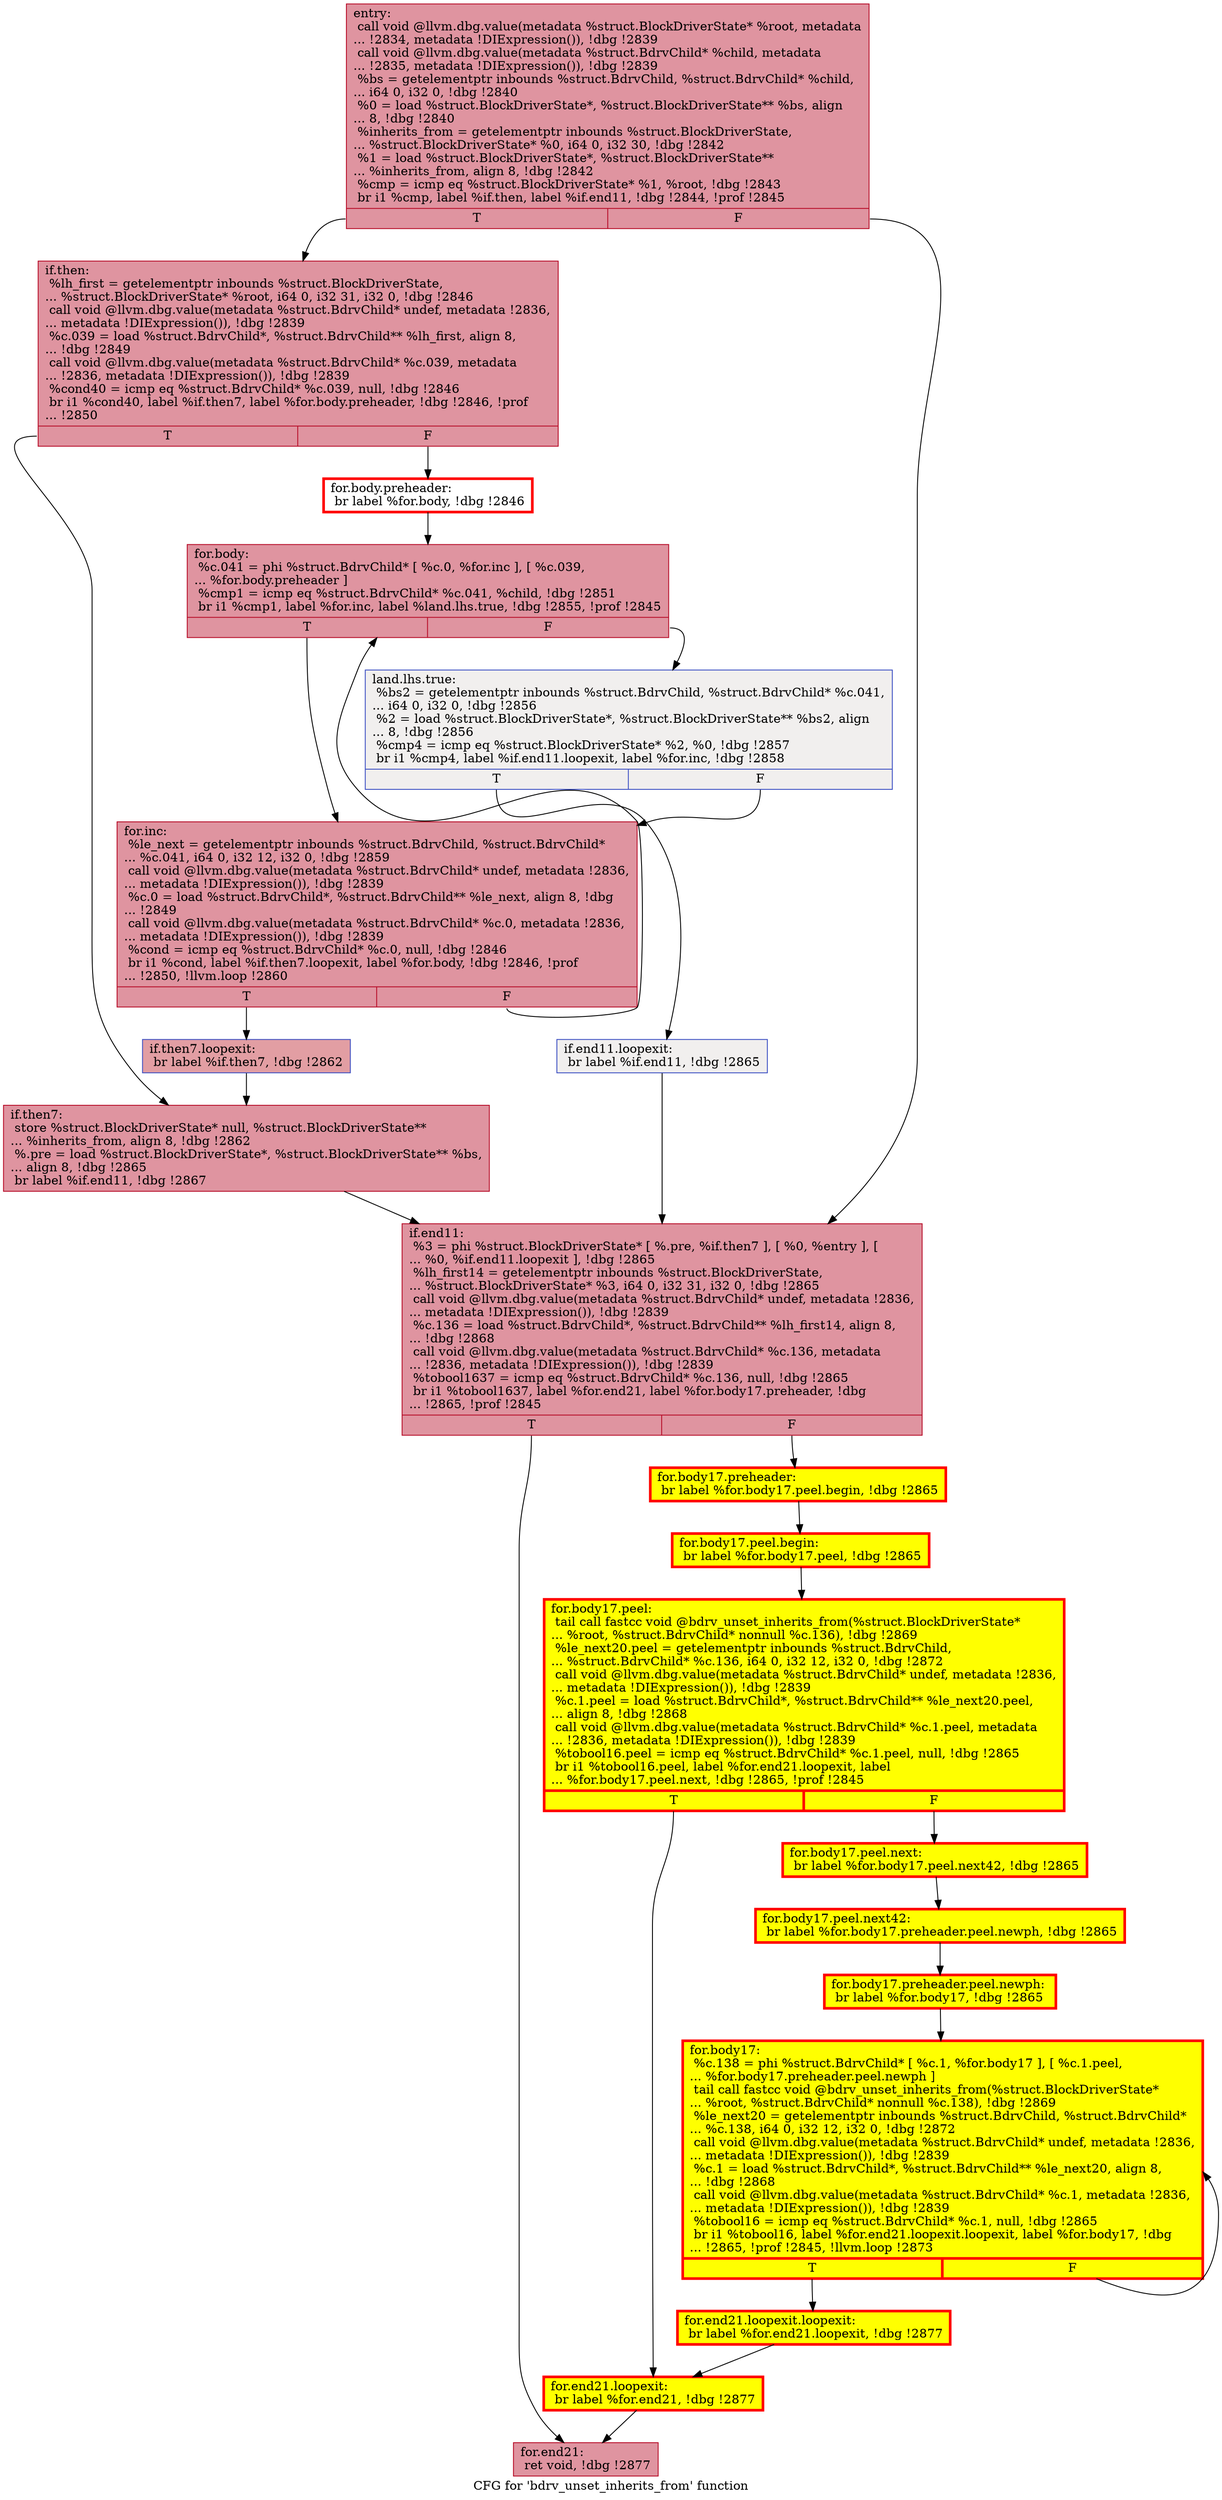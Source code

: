 digraph "CFG for 'bdrv_unset_inherits_from' function" {
	label="CFG for 'bdrv_unset_inherits_from' function";

	Node0x55906e82e9d0 [shape=record,color="#b70d28ff", style=filled, fillcolor="#b70d2870",label="{entry:\l  call void @llvm.dbg.value(metadata %struct.BlockDriverState* %root, metadata\l... !2834, metadata !DIExpression()), !dbg !2839\l  call void @llvm.dbg.value(metadata %struct.BdrvChild* %child, metadata\l... !2835, metadata !DIExpression()), !dbg !2839\l  %bs = getelementptr inbounds %struct.BdrvChild, %struct.BdrvChild* %child,\l... i64 0, i32 0, !dbg !2840\l  %0 = load %struct.BlockDriverState*, %struct.BlockDriverState** %bs, align\l... 8, !dbg !2840\l  %inherits_from = getelementptr inbounds %struct.BlockDriverState,\l... %struct.BlockDriverState* %0, i64 0, i32 30, !dbg !2842\l  %1 = load %struct.BlockDriverState*, %struct.BlockDriverState**\l... %inherits_from, align 8, !dbg !2842\l  %cmp = icmp eq %struct.BlockDriverState* %1, %root, !dbg !2843\l  br i1 %cmp, label %if.then, label %if.end11, !dbg !2844, !prof !2845\l|{<s0>T|<s1>F}}"];
	Node0x55906e82e9d0:s0 -> Node0x55906e832890;
	Node0x55906e82e9d0:s1 -> Node0x55906e8328e0;
	Node0x55906e832890 [shape=record,color="#b70d28ff", style=filled, fillcolor="#b70d2870",label="{if.then:                                          \l  %lh_first = getelementptr inbounds %struct.BlockDriverState,\l... %struct.BlockDriverState* %root, i64 0, i32 31, i32 0, !dbg !2846\l  call void @llvm.dbg.value(metadata %struct.BdrvChild* undef, metadata !2836,\l... metadata !DIExpression()), !dbg !2839\l  %c.039 = load %struct.BdrvChild*, %struct.BdrvChild** %lh_first, align 8,\l... !dbg !2849\l  call void @llvm.dbg.value(metadata %struct.BdrvChild* %c.039, metadata\l... !2836, metadata !DIExpression()), !dbg !2839\l  %cond40 = icmp eq %struct.BdrvChild* %c.039, null, !dbg !2846\l  br i1 %cond40, label %if.then7, label %for.body.preheader, !dbg !2846, !prof\l... !2850\l|{<s0>T|<s1>F}}"];
	Node0x55906e832890:s0 -> Node0x55906e834e30;
	Node0x55906e832890:s1 -> Node0x55906eb463b0;
	Node0x55906eb463b0 [shape=record,penwidth=3.0, color="red",label="{for.body.preheader:                               \l  br label %for.body, !dbg !2846\l}"];
	Node0x55906eb463b0 -> Node0x55906e8336b0;
	Node0x55906e8336b0 [shape=record,color="#b70d28ff", style=filled, fillcolor="#b70d2870",label="{for.body:                                         \l  %c.041 = phi %struct.BdrvChild* [ %c.0, %for.inc ], [ %c.039,\l... %for.body.preheader ]\l  %cmp1 = icmp eq %struct.BdrvChild* %c.041, %child, !dbg !2851\l  br i1 %cmp1, label %for.inc, label %land.lhs.true, !dbg !2855, !prof !2845\l|{<s0>T|<s1>F}}"];
	Node0x55906e8336b0:s0 -> Node0x55906e833600;
	Node0x55906e8336b0:s1 -> Node0x55906e833b20;
	Node0x55906e833b20 [shape=record,color="#3d50c3ff", style=filled, fillcolor="#e0dbd870",label="{land.lhs.true:                                    \l  %bs2 = getelementptr inbounds %struct.BdrvChild, %struct.BdrvChild* %c.041,\l... i64 0, i32 0, !dbg !2856\l  %2 = load %struct.BlockDriverState*, %struct.BlockDriverState** %bs2, align\l... 8, !dbg !2856\l  %cmp4 = icmp eq %struct.BlockDriverState* %2, %0, !dbg !2857\l  br i1 %cmp4, label %if.end11.loopexit, label %for.inc, !dbg !2858\l|{<s0>T|<s1>F}}"];
	Node0x55906e833b20:s0 -> Node0x55906e462e40;
	Node0x55906e833b20:s1 -> Node0x55906e833600;
	Node0x55906e833600 [shape=record,color="#b70d28ff", style=filled, fillcolor="#b70d2870",label="{for.inc:                                          \l  %le_next = getelementptr inbounds %struct.BdrvChild, %struct.BdrvChild*\l... %c.041, i64 0, i32 12, i32 0, !dbg !2859\l  call void @llvm.dbg.value(metadata %struct.BdrvChild* undef, metadata !2836,\l... metadata !DIExpression()), !dbg !2839\l  %c.0 = load %struct.BdrvChild*, %struct.BdrvChild** %le_next, align 8, !dbg\l... !2849\l  call void @llvm.dbg.value(metadata %struct.BdrvChild* %c.0, metadata !2836,\l... metadata !DIExpression()), !dbg !2839\l  %cond = icmp eq %struct.BdrvChild* %c.0, null, !dbg !2846\l  br i1 %cond, label %if.then7.loopexit, label %for.body, !dbg !2846, !prof\l... !2850, !llvm.loop !2860\l|{<s0>T|<s1>F}}"];
	Node0x55906e833600:s0 -> Node0x55906e4b5dc0;
	Node0x55906e833600:s1 -> Node0x55906e8336b0;
	Node0x55906e4b5dc0 [shape=record,color="#3d50c3ff", style=filled, fillcolor="#be242e70",label="{if.then7.loopexit:                                \l  br label %if.then7, !dbg !2862\l}"];
	Node0x55906e4b5dc0 -> Node0x55906e834e30;
	Node0x55906e834e30 [shape=record,color="#b70d28ff", style=filled, fillcolor="#b70d2870",label="{if.then7:                                         \l  store %struct.BlockDriverState* null, %struct.BlockDriverState**\l... %inherits_from, align 8, !dbg !2862\l  %.pre = load %struct.BlockDriverState*, %struct.BlockDriverState** %bs,\l... align 8, !dbg !2865\l  br label %if.end11, !dbg !2867\l}"];
	Node0x55906e834e30 -> Node0x55906e8328e0;
	Node0x55906e462e40 [shape=record,color="#3d50c3ff", style=filled, fillcolor="#e0dbd870",label="{if.end11.loopexit:                                \l  br label %if.end11, !dbg !2865\l}"];
	Node0x55906e462e40 -> Node0x55906e8328e0;
	Node0x55906e8328e0 [shape=record,color="#b70d28ff", style=filled, fillcolor="#b70d2870",label="{if.end11:                                         \l  %3 = phi %struct.BlockDriverState* [ %.pre, %if.then7 ], [ %0, %entry ], [\l... %0, %if.end11.loopexit ], !dbg !2865\l  %lh_first14 = getelementptr inbounds %struct.BlockDriverState,\l... %struct.BlockDriverState* %3, i64 0, i32 31, i32 0, !dbg !2865\l  call void @llvm.dbg.value(metadata %struct.BdrvChild* undef, metadata !2836,\l... metadata !DIExpression()), !dbg !2839\l  %c.136 = load %struct.BdrvChild*, %struct.BdrvChild** %lh_first14, align 8,\l... !dbg !2868\l  call void @llvm.dbg.value(metadata %struct.BdrvChild* %c.136, metadata\l... !2836, metadata !DIExpression()), !dbg !2839\l  %tobool1637 = icmp eq %struct.BdrvChild* %c.136, null, !dbg !2865\l  br i1 %tobool1637, label %for.end21, label %for.body17.preheader, !dbg\l... !2865, !prof !2845\l|{<s0>T|<s1>F}}"];
	Node0x55906e8328e0:s0 -> Node0x55906e835700;
	Node0x55906e8328e0:s1 -> Node0x55906e8da450;
	Node0x55906e8da450 [shape=record,penwidth=3.0, style="filled", color="red", fillcolor="yellow",label="{for.body17.preheader:                             \l  br label %for.body17.peel.begin, !dbg !2865\l}"];
	Node0x55906e8da450 -> Node0x55906e926570;
	Node0x55906e926570 [shape=record,penwidth=3.0, style="filled", color="red", fillcolor="yellow",label="{for.body17.peel.begin:                            \l  br label %for.body17.peel, !dbg !2865\l}"];
	Node0x55906e926570 -> Node0x55906e67e810;
	Node0x55906e67e810 [shape=record,penwidth=3.0, style="filled", color="red", fillcolor="yellow",label="{for.body17.peel:                                  \l  tail call fastcc void @bdrv_unset_inherits_from(%struct.BlockDriverState*\l... %root, %struct.BdrvChild* nonnull %c.136), !dbg !2869\l  %le_next20.peel = getelementptr inbounds %struct.BdrvChild,\l... %struct.BdrvChild* %c.136, i64 0, i32 12, i32 0, !dbg !2872\l  call void @llvm.dbg.value(metadata %struct.BdrvChild* undef, metadata !2836,\l... metadata !DIExpression()), !dbg !2839\l  %c.1.peel = load %struct.BdrvChild*, %struct.BdrvChild** %le_next20.peel,\l... align 8, !dbg !2868\l  call void @llvm.dbg.value(metadata %struct.BdrvChild* %c.1.peel, metadata\l... !2836, metadata !DIExpression()), !dbg !2839\l  %tobool16.peel = icmp eq %struct.BdrvChild* %c.1.peel, null, !dbg !2865\l  br i1 %tobool16.peel, label %for.end21.loopexit, label\l... %for.body17.peel.next, !dbg !2865, !prof !2845\l|{<s0>T|<s1>F}}"];
	Node0x55906e67e810:s0 -> Node0x55906e6df1a0;
	Node0x55906e67e810:s1 -> Node0x55906e3b1e10;
	Node0x55906e3b1e10 [shape=record,penwidth=3.0, style="filled", color="red", fillcolor="yellow",label="{for.body17.peel.next:                             \l  br label %for.body17.peel.next42, !dbg !2865\l}"];
	Node0x55906e3b1e10 -> Node0x55906e497b80;
	Node0x55906e497b80 [shape=record,penwidth=3.0, style="filled", color="red", fillcolor="yellow",label="{for.body17.peel.next42:                           \l  br label %for.body17.preheader.peel.newph, !dbg !2865\l}"];
	Node0x55906e497b80 -> Node0x55906e6118f0;
	Node0x55906e6118f0 [shape=record,penwidth=3.0, style="filled", color="red", fillcolor="yellow",label="{for.body17.preheader.peel.newph:                  \l  br label %for.body17, !dbg !2865\l}"];
	Node0x55906e6118f0 -> Node0x55906e835e80;
	Node0x55906e835e80 [shape=record,penwidth=3.0, style="filled", color="red", fillcolor="yellow",label="{for.body17:                                       \l  %c.138 = phi %struct.BdrvChild* [ %c.1, %for.body17 ], [ %c.1.peel,\l... %for.body17.preheader.peel.newph ]\l  tail call fastcc void @bdrv_unset_inherits_from(%struct.BlockDriverState*\l... %root, %struct.BdrvChild* nonnull %c.138), !dbg !2869\l  %le_next20 = getelementptr inbounds %struct.BdrvChild, %struct.BdrvChild*\l... %c.138, i64 0, i32 12, i32 0, !dbg !2872\l  call void @llvm.dbg.value(metadata %struct.BdrvChild* undef, metadata !2836,\l... metadata !DIExpression()), !dbg !2839\l  %c.1 = load %struct.BdrvChild*, %struct.BdrvChild** %le_next20, align 8,\l... !dbg !2868\l  call void @llvm.dbg.value(metadata %struct.BdrvChild* %c.1, metadata !2836,\l... metadata !DIExpression()), !dbg !2839\l  %tobool16 = icmp eq %struct.BdrvChild* %c.1, null, !dbg !2865\l  br i1 %tobool16, label %for.end21.loopexit.loopexit, label %for.body17, !dbg\l... !2865, !prof !2845, !llvm.loop !2873\l|{<s0>T|<s1>F}}"];
	Node0x55906e835e80:s0 -> Node0x55906dd70e00;
	Node0x55906e835e80:s1 -> Node0x55906e835e80;
	Node0x55906dd70e00 [shape=record,penwidth=3.0, style="filled", color="red", fillcolor="yellow",label="{for.end21.loopexit.loopexit:                      \l  br label %for.end21.loopexit, !dbg !2877\l}"];
	Node0x55906dd70e00 -> Node0x55906e6df1a0;
	Node0x55906e6df1a0 [shape=record,penwidth=3.0, style="filled", color="red", fillcolor="yellow",label="{for.end21.loopexit:                               \l  br label %for.end21, !dbg !2877\l}"];
	Node0x55906e6df1a0 -> Node0x55906e835700;
	Node0x55906e835700 [shape=record,color="#b70d28ff", style=filled, fillcolor="#b70d2870",label="{for.end21:                                        \l  ret void, !dbg !2877\l}"];
}
